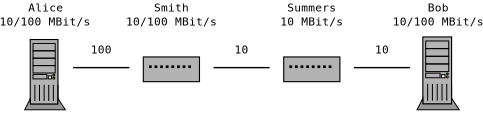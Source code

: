 <?xml version="1.0"?>
<diagram xmlns:dia="http://www.lysator.liu.se/~alla/dia/">
  <diagramdata>
    <attribute name="background">
      <color val="#ffffff"/>
    </attribute>
    <attribute name="paper">
      <composite type="paper">
        <attribute name="name">
          <string>#A4#</string>
        </attribute>
        <attribute name="tmargin">
          <real val="2.82"/>
        </attribute>
        <attribute name="bmargin">
          <real val="2.82"/>
        </attribute>
        <attribute name="lmargin">
          <real val="2.82"/>
        </attribute>
        <attribute name="rmargin">
          <real val="2.82"/>
        </attribute>
        <attribute name="is_portrait">
          <boolean val="false"/>
        </attribute>
        <attribute name="scaling">
          <real val="0.667"/>
        </attribute>
        <attribute name="fitto">
          <boolean val="true"/>
        </attribute>
        <attribute name="fitwidth">
          <int val="1"/>
        </attribute>
        <attribute name="fitheight">
          <int val="1"/>
        </attribute>
      </composite>
    </attribute>
  </diagramdata>
  <layer name="Background" visible="true">
    <object type="Network - General Computer (Tower)" version="0" id="O0">
      <attribute name="obj_pos">
        <point val="2,17"/>
      </attribute>
      <attribute name="obj_bb">
        <rectangle val="0.578,11.96;3.422,18.132"/>
      </attribute>
      <attribute name="elem_corner">
        <point val="0.618,12"/>
      </attribute>
      <attribute name="elem_width">
        <real val="2.763"/>
      </attribute>
      <attribute name="elem_height">
        <real val="5"/>
      </attribute>
      <attribute name="magnify">
        <real val="1.316"/>
      </attribute>
      <attribute name="text">
        <composite type="text">
          <attribute name="string">
            <string>##</string>
          </attribute>
          <attribute name="font">
            <font name="Courier"/>
          </attribute>
          <attribute name="height">
            <real val="1"/>
          </attribute>
          <attribute name="pos">
            <point val="2,17.925"/>
          </attribute>
          <attribute name="color">
            <color val="#000000"/>
          </attribute>
          <attribute name="alignment">
            <enum val="1"/>
          </attribute>
        </composite>
      </attribute>
    </object>
    <object type="Network - General Computer (Tower)" version="0" id="O1">
      <attribute name="obj_pos">
        <point val="30,17"/>
      </attribute>
      <attribute name="obj_bb">
        <rectangle val="28.527,11.774;31.473,18.137"/>
      </attribute>
      <attribute name="elem_corner">
        <point val="28.567,11.814"/>
      </attribute>
      <attribute name="elem_width">
        <real val="2.866"/>
      </attribute>
      <attribute name="elem_height">
        <real val="5.186"/>
      </attribute>
      <attribute name="magnify">
        <real val="1.365"/>
      </attribute>
      <attribute name="text">
        <composite type="text">
          <attribute name="string">
            <string>##</string>
          </attribute>
          <attribute name="font">
            <font name="Courier"/>
          </attribute>
          <attribute name="height">
            <real val="1"/>
          </attribute>
          <attribute name="pos">
            <point val="30,17.93"/>
          </attribute>
          <attribute name="color">
            <color val="#000000"/>
          </attribute>
          <attribute name="alignment">
            <enum val="1"/>
          </attribute>
        </composite>
      </attribute>
    </object>
    <object type="Network - Hub" version="0" id="O2">
      <attribute name="obj_pos">
        <point val="11,15"/>
      </attribute>
      <attribute name="obj_bb">
        <rectangle val="8.96,13.2;13.04,16.08"/>
      </attribute>
      <attribute name="elem_corner">
        <point val="9,13.24"/>
      </attribute>
      <attribute name="elem_width">
        <real val="4"/>
      </attribute>
      <attribute name="elem_height">
        <real val="1.76"/>
      </attribute>
      <attribute name="magnify">
        <real val="0.8"/>
      </attribute>
      <attribute name="text">
        <composite type="text">
          <attribute name="string">
            <string>##</string>
          </attribute>
          <attribute name="font">
            <font name="Courier"/>
          </attribute>
          <attribute name="height">
            <real val="1"/>
          </attribute>
          <attribute name="pos">
            <point val="11,15.873"/>
          </attribute>
          <attribute name="color">
            <color val="#000000"/>
          </attribute>
          <attribute name="alignment">
            <enum val="1"/>
          </attribute>
        </composite>
      </attribute>
    </object>
    <object type="Network - Hub" version="0" id="O3">
      <attribute name="obj_pos">
        <point val="21,15"/>
      </attribute>
      <attribute name="obj_bb">
        <rectangle val="18.96,13.2;23.04,16.08"/>
      </attribute>
      <attribute name="elem_corner">
        <point val="19,13.24"/>
      </attribute>
      <attribute name="elem_width">
        <real val="4"/>
      </attribute>
      <attribute name="elem_height">
        <real val="1.76"/>
      </attribute>
      <attribute name="magnify">
        <real val="0.8"/>
      </attribute>
      <attribute name="text">
        <composite type="text">
          <attribute name="string">
            <string>##</string>
          </attribute>
          <attribute name="font">
            <font name="Courier"/>
          </attribute>
          <attribute name="height">
            <real val="1"/>
          </attribute>
          <attribute name="pos">
            <point val="21,15.873"/>
          </attribute>
          <attribute name="color">
            <color val="#000000"/>
          </attribute>
          <attribute name="alignment">
            <enum val="1"/>
          </attribute>
        </composite>
      </attribute>
    </object>
    <object type="Standard - Text" version="0" id="O4">
      <attribute name="obj_pos">
        <point val="2,10"/>
      </attribute>
      <attribute name="obj_bb">
        <rectangle val="-2.039,9.207;6.039,12.207"/>
      </attribute>
      <attribute name="text">
        <composite type="text">
          <attribute name="string">
            <string>#Alice
10/100 MBit/s
#</string>
          </attribute>
          <attribute name="font">
            <font name="Courier"/>
          </attribute>
          <attribute name="height">
            <real val="1"/>
          </attribute>
          <attribute name="pos">
            <point val="2,10"/>
          </attribute>
          <attribute name="color">
            <color val="#000000"/>
          </attribute>
          <attribute name="alignment">
            <enum val="1"/>
          </attribute>
        </composite>
      </attribute>
    </object>
    <object type="Standard - Text" version="0" id="O5">
      <attribute name="obj_pos">
        <point val="30,10"/>
      </attribute>
      <attribute name="obj_bb">
        <rectangle val="25.961,9.207;34.039,11.207"/>
      </attribute>
      <attribute name="text">
        <composite type="text">
          <attribute name="string">
            <string>#Bob
10/100 MBit/s#</string>
          </attribute>
          <attribute name="font">
            <font name="Courier"/>
          </attribute>
          <attribute name="height">
            <real val="1"/>
          </attribute>
          <attribute name="pos">
            <point val="30,10"/>
          </attribute>
          <attribute name="color">
            <color val="#000000"/>
          </attribute>
          <attribute name="alignment">
            <enum val="1"/>
          </attribute>
        </composite>
      </attribute>
    </object>
    <object type="Standard - Text" version="0" id="O6">
      <attribute name="obj_pos">
        <point val="11,10"/>
      </attribute>
      <attribute name="obj_bb">
        <rectangle val="6.961,9.207;15.039,11.207"/>
      </attribute>
      <attribute name="text">
        <composite type="text">
          <attribute name="string">
            <string>#Smith
10/100 MBit/s#</string>
          </attribute>
          <attribute name="font">
            <font name="Courier"/>
          </attribute>
          <attribute name="height">
            <real val="1"/>
          </attribute>
          <attribute name="pos">
            <point val="11,10"/>
          </attribute>
          <attribute name="color">
            <color val="#000000"/>
          </attribute>
          <attribute name="alignment">
            <enum val="1"/>
          </attribute>
        </composite>
      </attribute>
    </object>
    <object type="Standard - Text" version="0" id="O7">
      <attribute name="obj_pos">
        <point val="21,10"/>
      </attribute>
      <attribute name="obj_bb">
        <rectangle val="18.173,9.207;23.827,11.207"/>
      </attribute>
      <attribute name="text">
        <composite type="text">
          <attribute name="string">
            <string>#Summers
10 MBit/s#</string>
          </attribute>
          <attribute name="font">
            <font name="Courier"/>
          </attribute>
          <attribute name="height">
            <real val="1"/>
          </attribute>
          <attribute name="pos">
            <point val="21,10"/>
          </attribute>
          <attribute name="color">
            <color val="#000000"/>
          </attribute>
          <attribute name="alignment">
            <enum val="1"/>
          </attribute>
        </composite>
      </attribute>
    </object>
    <object type="Standard - Line" version="0" id="O8">
      <attribute name="obj_pos">
        <point val="4,14"/>
      </attribute>
      <attribute name="obj_bb">
        <rectangle val="3.95,13.95;8.05,14.05"/>
      </attribute>
      <attribute name="conn_endpoints">
        <point val="4,14"/>
        <point val="8,14"/>
      </attribute>
      <attribute name="numcp">
        <int val="1"/>
      </attribute>
    </object>
    <object type="Standard - Line" version="0" id="O9">
      <attribute name="obj_pos">
        <point val="14,14"/>
      </attribute>
      <attribute name="obj_bb">
        <rectangle val="13.95,13.95;18.05,14.05"/>
      </attribute>
      <attribute name="conn_endpoints">
        <point val="14,14"/>
        <point val="18,14"/>
      </attribute>
      <attribute name="numcp">
        <int val="1"/>
      </attribute>
    </object>
    <object type="Standard - Line" version="0" id="O10">
      <attribute name="obj_pos">
        <point val="24,14"/>
      </attribute>
      <attribute name="obj_bb">
        <rectangle val="23.95,13.95;28.05,14.05"/>
      </attribute>
      <attribute name="conn_endpoints">
        <point val="24,14"/>
        <point val="28,14"/>
      </attribute>
      <attribute name="numcp">
        <int val="1"/>
      </attribute>
    </object>
    <object type="Standard - Text" version="0" id="O11">
      <attribute name="obj_pos">
        <point val="6,13"/>
      </attribute>
      <attribute name="obj_bb">
        <rectangle val="4.991,12.207;7.009,13.207"/>
      </attribute>
      <attribute name="text">
        <composite type="text">
          <attribute name="string">
            <string>#100#</string>
          </attribute>
          <attribute name="font">
            <font name="Courier"/>
          </attribute>
          <attribute name="height">
            <real val="1"/>
          </attribute>
          <attribute name="pos">
            <point val="6,13"/>
          </attribute>
          <attribute name="color">
            <color val="#000000"/>
          </attribute>
          <attribute name="alignment">
            <enum val="1"/>
          </attribute>
        </composite>
      </attribute>
    </object>
    <object type="Standard - Text" version="0" id="O12">
      <attribute name="obj_pos">
        <point val="16,13"/>
      </attribute>
      <attribute name="obj_bb">
        <rectangle val="15.294,12.207;16.706,13.207"/>
      </attribute>
      <attribute name="text">
        <composite type="text">
          <attribute name="string">
            <string>#10#</string>
          </attribute>
          <attribute name="font">
            <font name="Courier"/>
          </attribute>
          <attribute name="height">
            <real val="1"/>
          </attribute>
          <attribute name="pos">
            <point val="16,13"/>
          </attribute>
          <attribute name="color">
            <color val="#000000"/>
          </attribute>
          <attribute name="alignment">
            <enum val="1"/>
          </attribute>
        </composite>
      </attribute>
    </object>
    <object type="Standard - Text" version="0" id="O13">
      <attribute name="obj_pos">
        <point val="26,13"/>
      </attribute>
      <attribute name="obj_bb">
        <rectangle val="25.294,12.207;26.706,13.207"/>
      </attribute>
      <attribute name="text">
        <composite type="text">
          <attribute name="string">
            <string>#10#</string>
          </attribute>
          <attribute name="font">
            <font name="Courier"/>
          </attribute>
          <attribute name="height">
            <real val="1"/>
          </attribute>
          <attribute name="pos">
            <point val="26,13"/>
          </attribute>
          <attribute name="color">
            <color val="#000000"/>
          </attribute>
          <attribute name="alignment">
            <enum val="1"/>
          </attribute>
        </composite>
      </attribute>
    </object>
  </layer>
</diagram>
